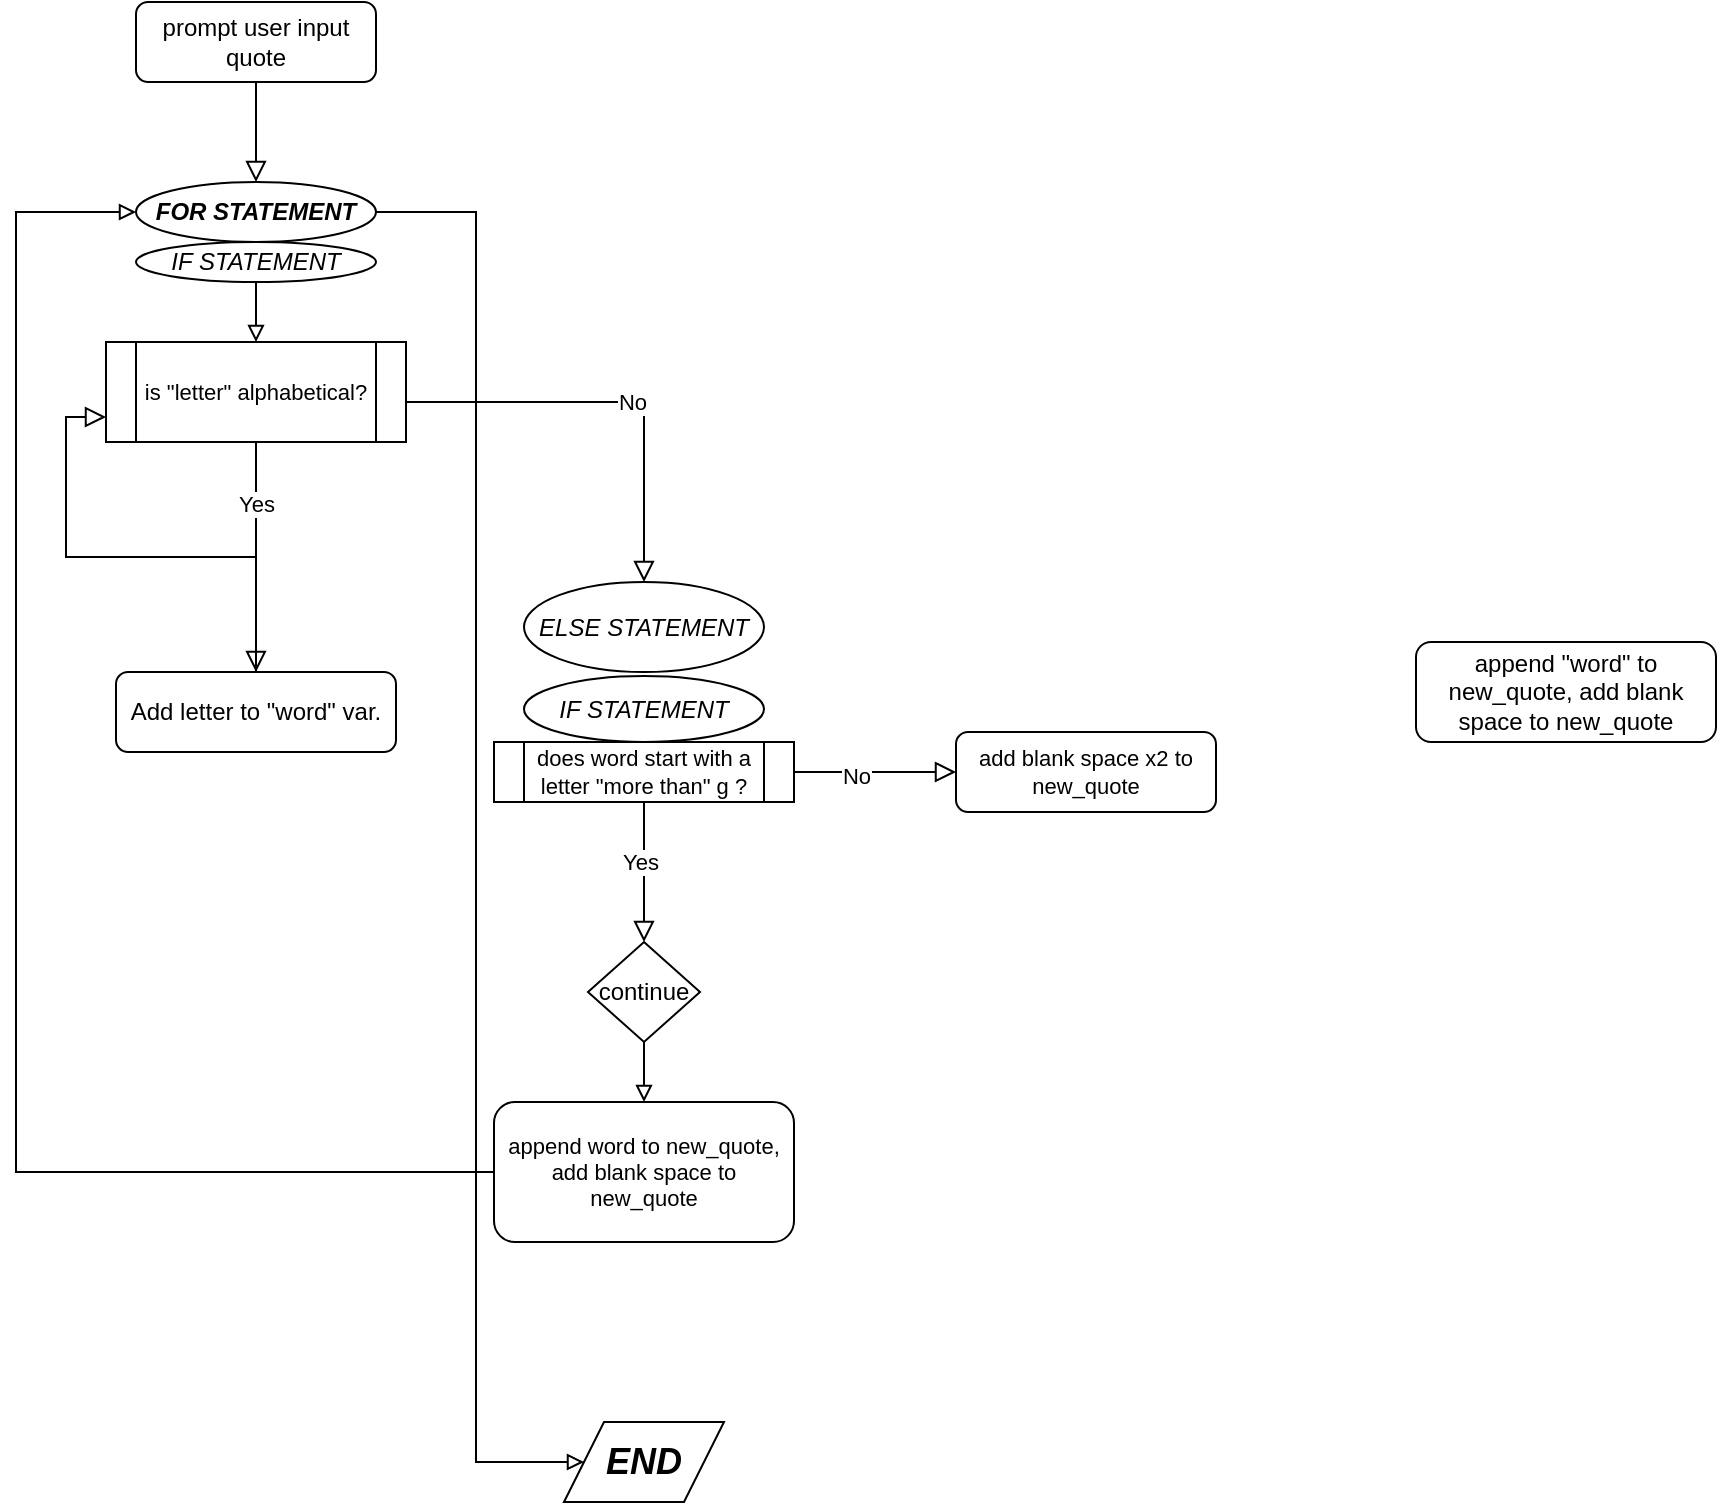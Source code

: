 <mxfile version="22.0.8" type="github">
  <diagram id="C5RBs43oDa-KdzZeNtuy" name="Page-1">
    <mxGraphModel dx="1060" dy="593" grid="1" gridSize="10" guides="1" tooltips="1" connect="1" arrows="1" fold="1" page="1" pageScale="1" pageWidth="1200" pageHeight="1600" math="0" shadow="0">
      <root>
        <mxCell id="WIyWlLk6GJQsqaUBKTNV-0" />
        <mxCell id="WIyWlLk6GJQsqaUBKTNV-1" parent="WIyWlLk6GJQsqaUBKTNV-0" />
        <mxCell id="WIyWlLk6GJQsqaUBKTNV-2" value="" style="rounded=0;html=1;jettySize=auto;orthogonalLoop=1;fontSize=11;endArrow=block;endFill=0;endSize=8;strokeWidth=1;shadow=0;labelBackgroundColor=none;edgeStyle=orthogonalEdgeStyle;" parent="WIyWlLk6GJQsqaUBKTNV-1" source="WIyWlLk6GJQsqaUBKTNV-3" edge="1">
          <mxGeometry relative="1" as="geometry">
            <mxPoint x="220" y="130" as="targetPoint" />
          </mxGeometry>
        </mxCell>
        <mxCell id="WIyWlLk6GJQsqaUBKTNV-3" value="prompt user input quote" style="rounded=1;whiteSpace=wrap;html=1;fontSize=12;glass=0;strokeWidth=1;shadow=0;" parent="WIyWlLk6GJQsqaUBKTNV-1" vertex="1">
          <mxGeometry x="160" y="40" width="120" height="40" as="geometry" />
        </mxCell>
        <mxCell id="WIyWlLk6GJQsqaUBKTNV-7" value="append &quot;word&quot; to new_quote, add blank space to new_quote" style="rounded=1;whiteSpace=wrap;html=1;fontSize=12;glass=0;strokeWidth=1;shadow=0;" parent="WIyWlLk6GJQsqaUBKTNV-1" vertex="1">
          <mxGeometry x="800" y="360" width="150" height="50" as="geometry" />
        </mxCell>
        <mxCell id="dgXhMzObtDWCTekJk-S2-10" style="edgeStyle=orthogonalEdgeStyle;shape=connector;rounded=0;orthogonalLoop=1;jettySize=auto;html=1;entryX=0;entryY=0.75;entryDx=0;entryDy=0;shadow=0;labelBackgroundColor=none;strokeColor=default;strokeWidth=1;align=center;verticalAlign=middle;fontFamily=Helvetica;fontSize=11;fontColor=default;endArrow=block;endFill=0;endSize=8;" parent="WIyWlLk6GJQsqaUBKTNV-1" source="dgXhMzObtDWCTekJk-S2-0" target="dgXhMzObtDWCTekJk-S2-7" edge="1">
          <mxGeometry relative="1" as="geometry" />
        </mxCell>
        <mxCell id="dgXhMzObtDWCTekJk-S2-0" value="Add letter to &quot;word&quot; var." style="rounded=1;whiteSpace=wrap;html=1;" parent="WIyWlLk6GJQsqaUBKTNV-1" vertex="1">
          <mxGeometry x="150" y="375" width="140" height="40" as="geometry" />
        </mxCell>
        <mxCell id="dgXhMzObtDWCTekJk-S2-8" style="edgeStyle=orthogonalEdgeStyle;shape=connector;rounded=0;orthogonalLoop=1;jettySize=auto;html=1;entryX=0.5;entryY=0;entryDx=0;entryDy=0;shadow=0;labelBackgroundColor=none;strokeColor=default;strokeWidth=1;align=center;verticalAlign=middle;fontFamily=Helvetica;fontSize=11;fontColor=default;endArrow=block;endFill=0;endSize=8;" parent="WIyWlLk6GJQsqaUBKTNV-1" source="dgXhMzObtDWCTekJk-S2-7" target="dgXhMzObtDWCTekJk-S2-0" edge="1">
          <mxGeometry relative="1" as="geometry" />
        </mxCell>
        <mxCell id="dgXhMzObtDWCTekJk-S2-11" value="Yes" style="edgeLabel;html=1;align=center;verticalAlign=middle;resizable=0;points=[];fontSize=11;fontFamily=Helvetica;fontColor=default;" parent="dgXhMzObtDWCTekJk-S2-8" vertex="1" connectable="0">
          <mxGeometry x="-0.156" relative="1" as="geometry">
            <mxPoint y="-18" as="offset" />
          </mxGeometry>
        </mxCell>
        <mxCell id="dgXhMzObtDWCTekJk-S2-9" style="edgeStyle=orthogonalEdgeStyle;shape=connector;rounded=0;orthogonalLoop=1;jettySize=auto;html=1;entryX=0.5;entryY=0;entryDx=0;entryDy=0;shadow=0;labelBackgroundColor=none;strokeColor=default;strokeWidth=1;align=center;verticalAlign=middle;fontFamily=Helvetica;fontSize=11;fontColor=default;endArrow=block;endFill=0;endSize=8;" parent="WIyWlLk6GJQsqaUBKTNV-1" target="WBRfhiMIKuBAam1WlISk-10" edge="1">
          <mxGeometry relative="1" as="geometry">
            <mxPoint x="295" y="210" as="sourcePoint" />
            <mxPoint x="414" y="350" as="targetPoint" />
            <Array as="points">
              <mxPoint x="295" y="240" />
              <mxPoint x="414" y="240" />
            </Array>
          </mxGeometry>
        </mxCell>
        <mxCell id="dgXhMzObtDWCTekJk-S2-12" value="No" style="edgeLabel;html=1;align=center;verticalAlign=middle;resizable=0;points=[];fontSize=11;fontFamily=Helvetica;fontColor=default;" parent="dgXhMzObtDWCTekJk-S2-9" vertex="1" connectable="0">
          <mxGeometry x="0.197" relative="1" as="geometry">
            <mxPoint as="offset" />
          </mxGeometry>
        </mxCell>
        <mxCell id="dgXhMzObtDWCTekJk-S2-7" value="is &quot;letter&quot; alphabetical?" style="shape=process;whiteSpace=wrap;html=1;backgroundOutline=1;fontFamily=Helvetica;fontSize=11;fontColor=default;" parent="WIyWlLk6GJQsqaUBKTNV-1" vertex="1">
          <mxGeometry x="145" y="210" width="150" height="50" as="geometry" />
        </mxCell>
        <mxCell id="-R1r2wUkuj6KXMzW4l6H-4" style="edgeStyle=orthogonalEdgeStyle;shape=connector;rounded=0;orthogonalLoop=1;jettySize=auto;html=1;shadow=0;labelBackgroundColor=none;strokeColor=default;strokeWidth=1;align=center;verticalAlign=middle;fontFamily=Helvetica;fontSize=11;fontColor=default;endArrow=block;endFill=0;endSize=8;entryX=0.5;entryY=0;entryDx=0;entryDy=0;" parent="WIyWlLk6GJQsqaUBKTNV-1" source="-R1r2wUkuj6KXMzW4l6H-1" target="WBRfhiMIKuBAam1WlISk-12" edge="1">
          <mxGeometry relative="1" as="geometry">
            <mxPoint x="414" y="600" as="targetPoint" />
          </mxGeometry>
        </mxCell>
        <mxCell id="-R1r2wUkuj6KXMzW4l6H-5" value="Yes" style="edgeLabel;html=1;align=center;verticalAlign=middle;resizable=0;points=[];fontSize=11;fontFamily=Helvetica;fontColor=default;" parent="-R1r2wUkuj6KXMzW4l6H-4" vertex="1" connectable="0">
          <mxGeometry x="-0.137" y="-2" relative="1" as="geometry">
            <mxPoint as="offset" />
          </mxGeometry>
        </mxCell>
        <mxCell id="-R1r2wUkuj6KXMzW4l6H-8" style="edgeStyle=orthogonalEdgeStyle;shape=connector;rounded=0;orthogonalLoop=1;jettySize=auto;html=1;entryX=0;entryY=0.5;entryDx=0;entryDy=0;shadow=0;labelBackgroundColor=none;strokeColor=default;strokeWidth=1;align=center;verticalAlign=middle;fontFamily=Helvetica;fontSize=11;fontColor=default;endArrow=block;endFill=0;endSize=8;" parent="WIyWlLk6GJQsqaUBKTNV-1" source="-R1r2wUkuj6KXMzW4l6H-1" target="-R1r2wUkuj6KXMzW4l6H-6" edge="1">
          <mxGeometry relative="1" as="geometry" />
        </mxCell>
        <mxCell id="-R1r2wUkuj6KXMzW4l6H-9" value="No" style="edgeLabel;html=1;align=center;verticalAlign=middle;resizable=0;points=[];fontSize=11;fontFamily=Helvetica;fontColor=default;" parent="-R1r2wUkuj6KXMzW4l6H-8" vertex="1" connectable="0">
          <mxGeometry x="-0.235" y="-2" relative="1" as="geometry">
            <mxPoint as="offset" />
          </mxGeometry>
        </mxCell>
        <mxCell id="-R1r2wUkuj6KXMzW4l6H-1" value="does word start with a letter &quot;more than&quot; g ?" style="shape=process;whiteSpace=wrap;html=1;backgroundOutline=1;fontFamily=Helvetica;fontSize=11;fontColor=default;" parent="WIyWlLk6GJQsqaUBKTNV-1" vertex="1">
          <mxGeometry x="339" y="410" width="150" height="30" as="geometry" />
        </mxCell>
        <mxCell id="WBRfhiMIKuBAam1WlISk-19" style="edgeStyle=orthogonalEdgeStyle;shape=connector;rounded=0;orthogonalLoop=1;jettySize=auto;html=1;entryX=0;entryY=0.5;entryDx=0;entryDy=0;labelBackgroundColor=default;strokeColor=default;align=center;verticalAlign=middle;fontFamily=Helvetica;fontSize=11;fontColor=default;endArrow=block;endFill=0;" edge="1" parent="WIyWlLk6GJQsqaUBKTNV-1" source="-R1r2wUkuj6KXMzW4l6H-3" target="WBRfhiMIKuBAam1WlISk-0">
          <mxGeometry relative="1" as="geometry">
            <Array as="points">
              <mxPoint x="100" y="625" />
              <mxPoint x="100" y="145" />
            </Array>
          </mxGeometry>
        </mxCell>
        <mxCell id="-R1r2wUkuj6KXMzW4l6H-3" value="append word to new_quote, add blank space to new_quote" style="rounded=1;whiteSpace=wrap;html=1;fontFamily=Helvetica;fontSize=11;fontColor=default;" parent="WIyWlLk6GJQsqaUBKTNV-1" vertex="1">
          <mxGeometry x="339" y="590" width="150" height="70" as="geometry" />
        </mxCell>
        <mxCell id="-R1r2wUkuj6KXMzW4l6H-6" value="add blank space x2 to new_quote" style="rounded=1;whiteSpace=wrap;html=1;fontFamily=Helvetica;fontSize=11;fontColor=default;" parent="WIyWlLk6GJQsqaUBKTNV-1" vertex="1">
          <mxGeometry x="570" y="405" width="130" height="40" as="geometry" />
        </mxCell>
        <mxCell id="WBRfhiMIKuBAam1WlISk-21" style="edgeStyle=orthogonalEdgeStyle;shape=connector;rounded=0;orthogonalLoop=1;jettySize=auto;html=1;entryX=0;entryY=0.5;entryDx=0;entryDy=0;labelBackgroundColor=default;strokeColor=default;align=center;verticalAlign=middle;fontFamily=Helvetica;fontSize=11;fontColor=default;endArrow=block;endFill=0;" edge="1" parent="WIyWlLk6GJQsqaUBKTNV-1" source="WBRfhiMIKuBAam1WlISk-0" target="WBRfhiMIKuBAam1WlISk-20">
          <mxGeometry relative="1" as="geometry">
            <Array as="points">
              <mxPoint x="330" y="145" />
              <mxPoint x="330" y="770" />
            </Array>
          </mxGeometry>
        </mxCell>
        <mxCell id="WBRfhiMIKuBAam1WlISk-0" value="&lt;b&gt;&lt;i&gt;FOR STATEMENT&lt;/i&gt;&lt;/b&gt;" style="ellipse;whiteSpace=wrap;html=1;" vertex="1" parent="WIyWlLk6GJQsqaUBKTNV-1">
          <mxGeometry x="160" y="130" width="120" height="30" as="geometry" />
        </mxCell>
        <mxCell id="WBRfhiMIKuBAam1WlISk-3" style="edgeStyle=orthogonalEdgeStyle;rounded=0;orthogonalLoop=1;jettySize=auto;html=1;entryX=0.5;entryY=0;entryDx=0;entryDy=0;endArrow=block;endFill=0;" edge="1" parent="WIyWlLk6GJQsqaUBKTNV-1" source="WBRfhiMIKuBAam1WlISk-1" target="dgXhMzObtDWCTekJk-S2-7">
          <mxGeometry relative="1" as="geometry" />
        </mxCell>
        <mxCell id="WBRfhiMIKuBAam1WlISk-1" value="&lt;i&gt;IF STATEMENT&lt;/i&gt;" style="ellipse;whiteSpace=wrap;html=1;" vertex="1" parent="WIyWlLk6GJQsqaUBKTNV-1">
          <mxGeometry x="160" y="160" width="120" height="20" as="geometry" />
        </mxCell>
        <mxCell id="WBRfhiMIKuBAam1WlISk-10" value="&lt;i&gt;ELSE STATEMENT&lt;/i&gt;" style="ellipse;whiteSpace=wrap;html=1;" vertex="1" parent="WIyWlLk6GJQsqaUBKTNV-1">
          <mxGeometry x="354" y="330" width="120" height="45" as="geometry" />
        </mxCell>
        <mxCell id="WBRfhiMIKuBAam1WlISk-11" value="&lt;i&gt;IF STATEMENT&lt;/i&gt;" style="ellipse;whiteSpace=wrap;html=1;" vertex="1" parent="WIyWlLk6GJQsqaUBKTNV-1">
          <mxGeometry x="354" y="377" width="120" height="33" as="geometry" />
        </mxCell>
        <mxCell id="WBRfhiMIKuBAam1WlISk-13" style="edgeStyle=orthogonalEdgeStyle;rounded=0;orthogonalLoop=1;jettySize=auto;html=1;entryX=0.5;entryY=0;entryDx=0;entryDy=0;endArrow=block;endFill=0;" edge="1" parent="WIyWlLk6GJQsqaUBKTNV-1" source="WBRfhiMIKuBAam1WlISk-12" target="-R1r2wUkuj6KXMzW4l6H-3">
          <mxGeometry relative="1" as="geometry" />
        </mxCell>
        <mxCell id="WBRfhiMIKuBAam1WlISk-12" value="continue" style="rhombus;whiteSpace=wrap;html=1;" vertex="1" parent="WIyWlLk6GJQsqaUBKTNV-1">
          <mxGeometry x="386" y="510" width="56" height="50" as="geometry" />
        </mxCell>
        <mxCell id="WBRfhiMIKuBAam1WlISk-20" value="&lt;i style=&quot;font-weight: bold;&quot;&gt;&lt;font style=&quot;font-size: 18px;&quot;&gt;END&lt;/font&gt;&lt;/i&gt;" style="shape=parallelogram;perimeter=parallelogramPerimeter;whiteSpace=wrap;html=1;fixedSize=1;fontFamily=Helvetica;fontSize=11;fontColor=default;" vertex="1" parent="WIyWlLk6GJQsqaUBKTNV-1">
          <mxGeometry x="374" y="750" width="80" height="40" as="geometry" />
        </mxCell>
      </root>
    </mxGraphModel>
  </diagram>
</mxfile>

